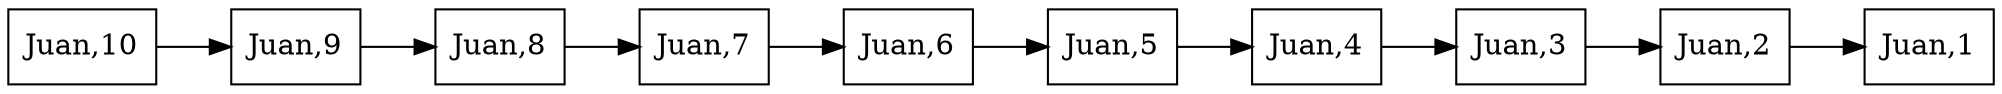 digraph G{
node [shape=record];
rankdir=LR;
node0 [label="Juan,1"];
node1 -> node0;
node1 [label="Juan,2"];
node2 -> node1;
node2 [label="Juan,3"];
node3 -> node2;
node3 [label="Juan,4"];
node4 -> node3;
node4 [label="Juan,5"];
node5 -> node4;
node5 [label="Juan,6"];
node6 -> node5;
node6 [label="Juan,7"];
node7 -> node6;
node7 [label="Juan,8"];
node8 -> node7;
node8 [label="Juan,9"];
node9 -> node8;
node9 [label="Juan,10"];
}